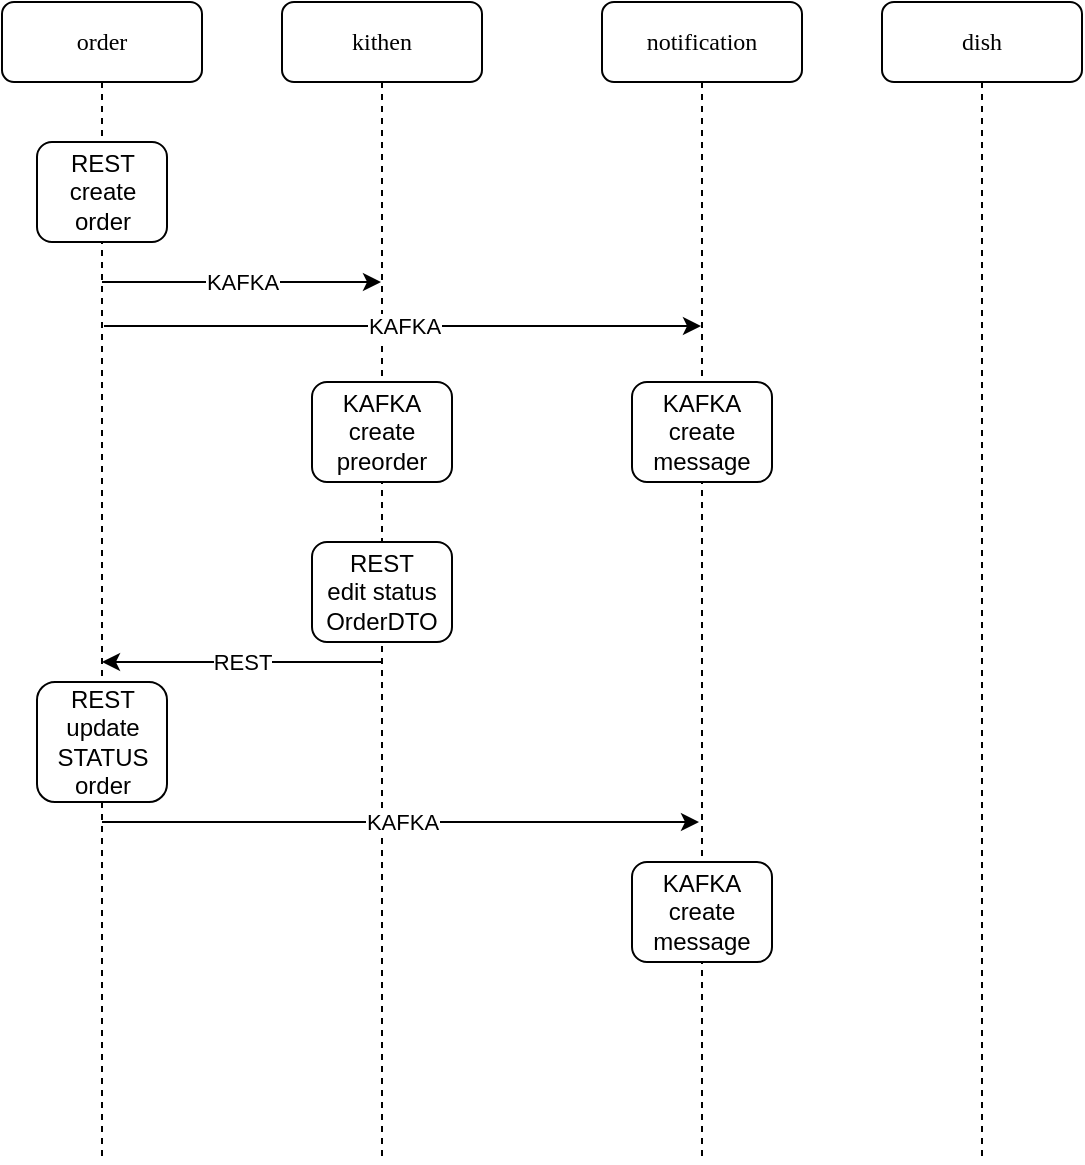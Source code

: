 <mxfile version="19.0.3" type="device"><diagram name="Page-1" id="13e1069c-82ec-6db2-03f1-153e76fe0fe0"><mxGraphModel dx="600" dy="611" grid="1" gridSize="10" guides="1" tooltips="1" connect="1" arrows="1" fold="1" page="1" pageScale="1" pageWidth="1100" pageHeight="850" background="none" math="0" shadow="0"><root><mxCell id="0"/><mxCell id="1" parent="0"/><mxCell id="7baba1c4bc27f4b0-2" value="kithen" style="shape=umlLifeline;perimeter=lifelinePerimeter;whiteSpace=wrap;html=1;container=1;collapsible=0;recursiveResize=0;outlineConnect=0;rounded=1;shadow=0;comic=0;labelBackgroundColor=none;strokeWidth=1;fontFamily=Verdana;fontSize=12;align=center;" parent="1" vertex="1"><mxGeometry x="240" y="80" width="100" height="580" as="geometry"/></mxCell><mxCell id="wQysaEPf3LWNH1uxQrZd-3" value="KAFKA&lt;br&gt;create&lt;br&gt;preorder" style="rounded=1;whiteSpace=wrap;html=1;" vertex="1" parent="7baba1c4bc27f4b0-2"><mxGeometry x="15" y="190" width="70" height="50" as="geometry"/></mxCell><mxCell id="wQysaEPf3LWNH1uxQrZd-14" value="REST&lt;br&gt;edit status&lt;br&gt;OrderDTO" style="rounded=1;whiteSpace=wrap;html=1;" vertex="1" parent="7baba1c4bc27f4b0-2"><mxGeometry x="15" y="270" width="70" height="50" as="geometry"/></mxCell><mxCell id="wQysaEPf3LWNH1uxQrZd-18" value="KAFKA" style="endArrow=classic;html=1;rounded=0;" edge="1" parent="7baba1c4bc27f4b0-2"><mxGeometry relative="1" as="geometry"><mxPoint x="-90" y="410" as="sourcePoint"/><mxPoint x="208.5" y="410" as="targetPoint"/></mxGeometry></mxCell><mxCell id="7baba1c4bc27f4b0-3" value="notification" style="shape=umlLifeline;perimeter=lifelinePerimeter;whiteSpace=wrap;html=1;container=1;collapsible=0;recursiveResize=0;outlineConnect=0;rounded=1;shadow=0;comic=0;labelBackgroundColor=none;strokeWidth=1;fontFamily=Verdana;fontSize=12;align=center;" parent="1" vertex="1"><mxGeometry x="400" y="80" width="100" height="580" as="geometry"/></mxCell><mxCell id="wQysaEPf3LWNH1uxQrZd-6" value="KAFKA&lt;br&gt;create message" style="rounded=1;whiteSpace=wrap;html=1;" vertex="1" parent="7baba1c4bc27f4b0-3"><mxGeometry x="15" y="190" width="70" height="50" as="geometry"/></mxCell><mxCell id="wQysaEPf3LWNH1uxQrZd-19" value="KAFKA&lt;br&gt;create message" style="rounded=1;whiteSpace=wrap;html=1;" vertex="1" parent="7baba1c4bc27f4b0-3"><mxGeometry x="15" y="430" width="70" height="50" as="geometry"/></mxCell><mxCell id="7baba1c4bc27f4b0-4" value="dish" style="shape=umlLifeline;perimeter=lifelinePerimeter;whiteSpace=wrap;html=1;container=1;collapsible=0;recursiveResize=0;outlineConnect=0;rounded=1;shadow=0;comic=0;labelBackgroundColor=none;strokeWidth=1;fontFamily=Verdana;fontSize=12;align=center;" parent="1" vertex="1"><mxGeometry x="540" y="80" width="100" height="580" as="geometry"/></mxCell><mxCell id="7baba1c4bc27f4b0-8" value="order" style="shape=umlLifeline;perimeter=lifelinePerimeter;whiteSpace=wrap;html=1;container=1;collapsible=0;recursiveResize=0;outlineConnect=0;rounded=1;shadow=0;comic=0;labelBackgroundColor=none;strokeWidth=1;fontFamily=Verdana;fontSize=12;align=center;" parent="1" vertex="1"><mxGeometry x="100" y="80" width="100" height="580" as="geometry"/></mxCell><mxCell id="wQysaEPf3LWNH1uxQrZd-1" value="REST &lt;br&gt;create&lt;br&gt;order" style="rounded=1;whiteSpace=wrap;html=1;" vertex="1" parent="7baba1c4bc27f4b0-8"><mxGeometry x="17.5" y="70" width="65" height="50" as="geometry"/></mxCell><mxCell id="wQysaEPf3LWNH1uxQrZd-9" value="KAFKA" style="endArrow=classic;html=1;rounded=0;" edge="1" parent="7baba1c4bc27f4b0-8" target="7baba1c4bc27f4b0-2"><mxGeometry relative="1" as="geometry"><mxPoint x="50" y="140" as="sourcePoint"/><mxPoint x="150" y="140" as="targetPoint"/></mxGeometry></mxCell><mxCell id="wQysaEPf3LWNH1uxQrZd-15" value="REST" style="endArrow=classic;html=1;rounded=0;" edge="1" parent="7baba1c4bc27f4b0-8"><mxGeometry relative="1" as="geometry"><mxPoint x="190" y="330" as="sourcePoint"/><mxPoint x="50" y="330" as="targetPoint"/></mxGeometry></mxCell><mxCell id="wQysaEPf3LWNH1uxQrZd-17" value="REST &lt;br&gt;update STATUS&lt;br&gt;order" style="rounded=1;whiteSpace=wrap;html=1;" vertex="1" parent="7baba1c4bc27f4b0-8"><mxGeometry x="17.5" y="340" width="65" height="60" as="geometry"/></mxCell><mxCell id="wQysaEPf3LWNH1uxQrZd-12" value="KAFKA" style="endArrow=classic;html=1;rounded=0;" edge="1" parent="1" target="7baba1c4bc27f4b0-3"><mxGeometry relative="1" as="geometry"><mxPoint x="151" y="242" as="sourcePoint"/><mxPoint x="440.5" y="242" as="targetPoint"/></mxGeometry></mxCell></root></mxGraphModel></diagram></mxfile>